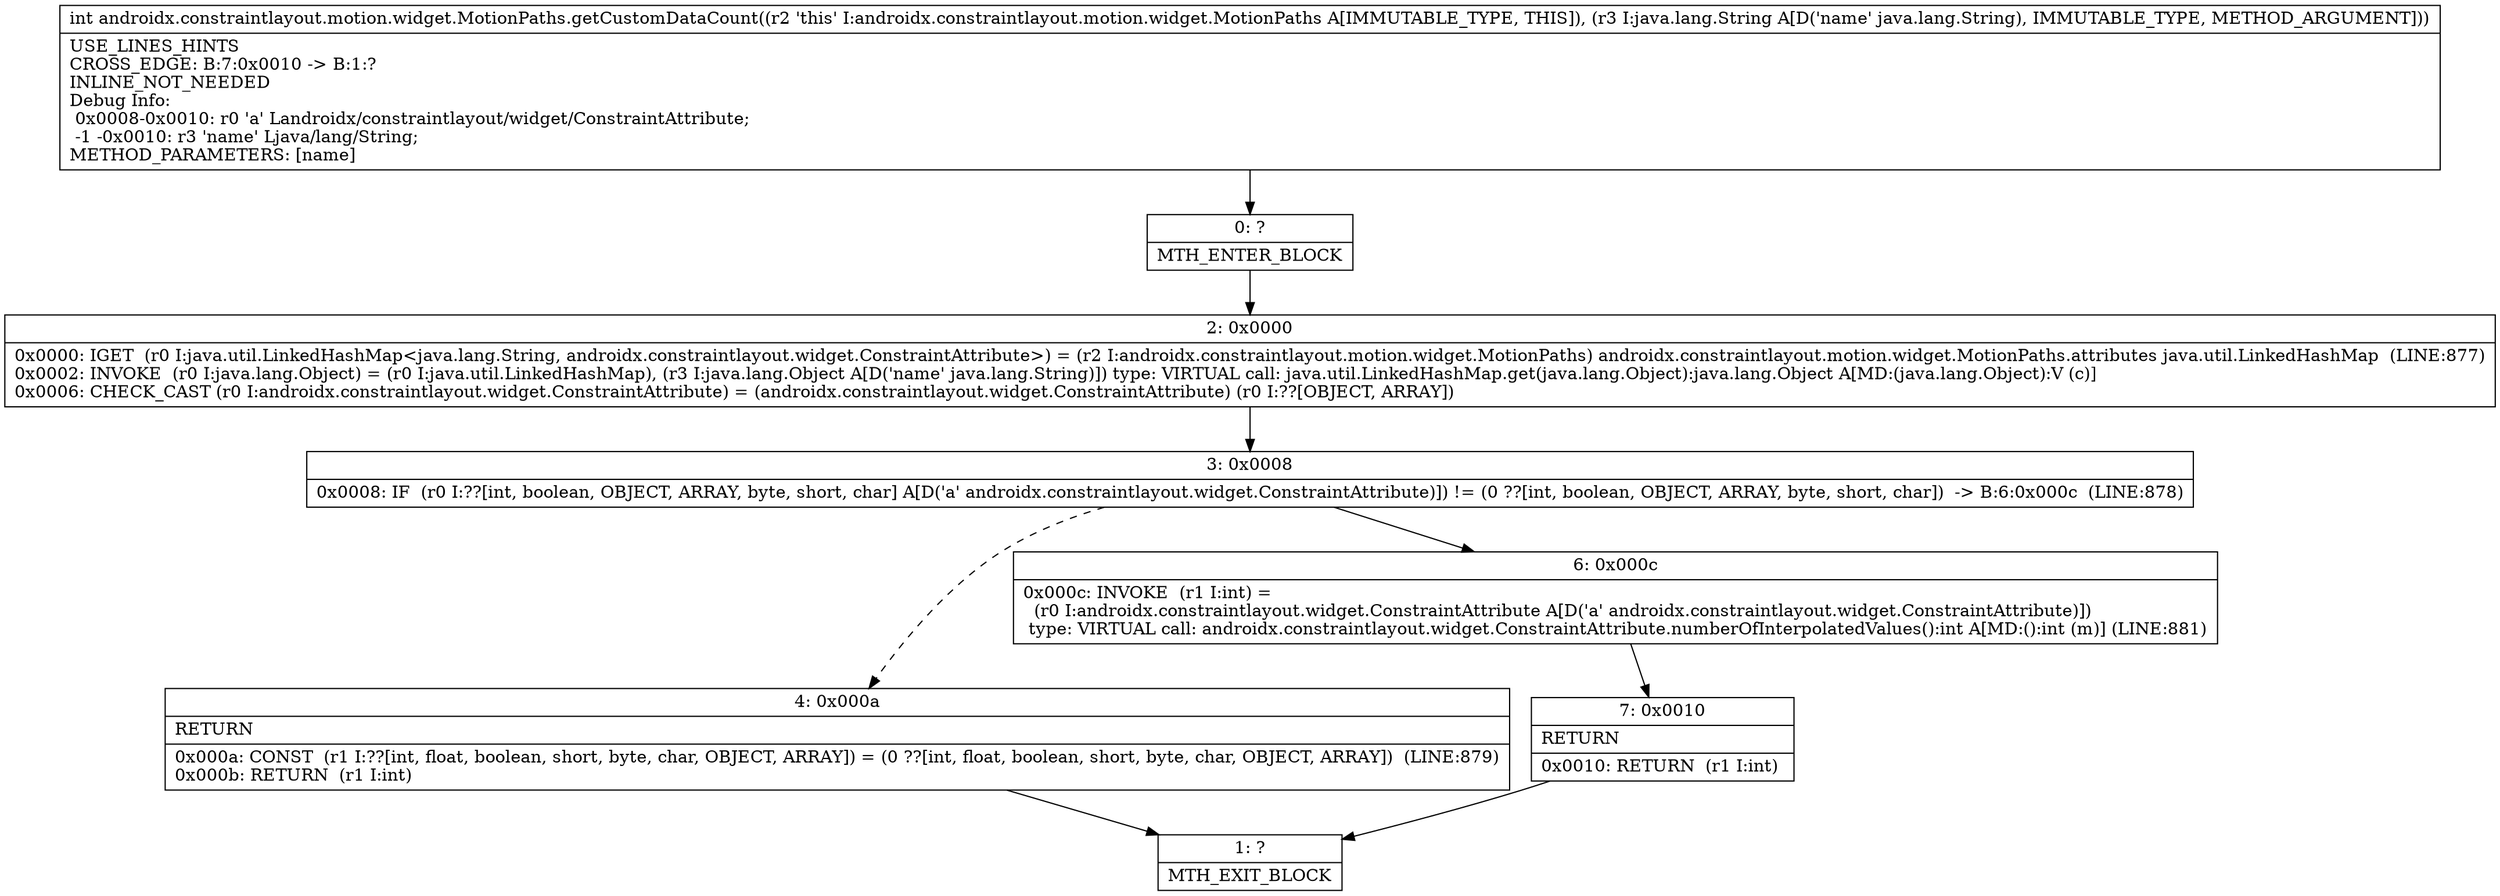 digraph "CFG forandroidx.constraintlayout.motion.widget.MotionPaths.getCustomDataCount(Ljava\/lang\/String;)I" {
Node_0 [shape=record,label="{0\:\ ?|MTH_ENTER_BLOCK\l}"];
Node_2 [shape=record,label="{2\:\ 0x0000|0x0000: IGET  (r0 I:java.util.LinkedHashMap\<java.lang.String, androidx.constraintlayout.widget.ConstraintAttribute\>) = (r2 I:androidx.constraintlayout.motion.widget.MotionPaths) androidx.constraintlayout.motion.widget.MotionPaths.attributes java.util.LinkedHashMap  (LINE:877)\l0x0002: INVOKE  (r0 I:java.lang.Object) = (r0 I:java.util.LinkedHashMap), (r3 I:java.lang.Object A[D('name' java.lang.String)]) type: VIRTUAL call: java.util.LinkedHashMap.get(java.lang.Object):java.lang.Object A[MD:(java.lang.Object):V (c)]\l0x0006: CHECK_CAST (r0 I:androidx.constraintlayout.widget.ConstraintAttribute) = (androidx.constraintlayout.widget.ConstraintAttribute) (r0 I:??[OBJECT, ARRAY]) \l}"];
Node_3 [shape=record,label="{3\:\ 0x0008|0x0008: IF  (r0 I:??[int, boolean, OBJECT, ARRAY, byte, short, char] A[D('a' androidx.constraintlayout.widget.ConstraintAttribute)]) != (0 ??[int, boolean, OBJECT, ARRAY, byte, short, char])  \-\> B:6:0x000c  (LINE:878)\l}"];
Node_4 [shape=record,label="{4\:\ 0x000a|RETURN\l|0x000a: CONST  (r1 I:??[int, float, boolean, short, byte, char, OBJECT, ARRAY]) = (0 ??[int, float, boolean, short, byte, char, OBJECT, ARRAY])  (LINE:879)\l0x000b: RETURN  (r1 I:int) \l}"];
Node_1 [shape=record,label="{1\:\ ?|MTH_EXIT_BLOCK\l}"];
Node_6 [shape=record,label="{6\:\ 0x000c|0x000c: INVOKE  (r1 I:int) = \l  (r0 I:androidx.constraintlayout.widget.ConstraintAttribute A[D('a' androidx.constraintlayout.widget.ConstraintAttribute)])\l type: VIRTUAL call: androidx.constraintlayout.widget.ConstraintAttribute.numberOfInterpolatedValues():int A[MD:():int (m)] (LINE:881)\l}"];
Node_7 [shape=record,label="{7\:\ 0x0010|RETURN\l|0x0010: RETURN  (r1 I:int) \l}"];
MethodNode[shape=record,label="{int androidx.constraintlayout.motion.widget.MotionPaths.getCustomDataCount((r2 'this' I:androidx.constraintlayout.motion.widget.MotionPaths A[IMMUTABLE_TYPE, THIS]), (r3 I:java.lang.String A[D('name' java.lang.String), IMMUTABLE_TYPE, METHOD_ARGUMENT]))  | USE_LINES_HINTS\lCROSS_EDGE: B:7:0x0010 \-\> B:1:?\lINLINE_NOT_NEEDED\lDebug Info:\l  0x0008\-0x0010: r0 'a' Landroidx\/constraintlayout\/widget\/ConstraintAttribute;\l  \-1 \-0x0010: r3 'name' Ljava\/lang\/String;\lMETHOD_PARAMETERS: [name]\l}"];
MethodNode -> Node_0;Node_0 -> Node_2;
Node_2 -> Node_3;
Node_3 -> Node_4[style=dashed];
Node_3 -> Node_6;
Node_4 -> Node_1;
Node_6 -> Node_7;
Node_7 -> Node_1;
}

